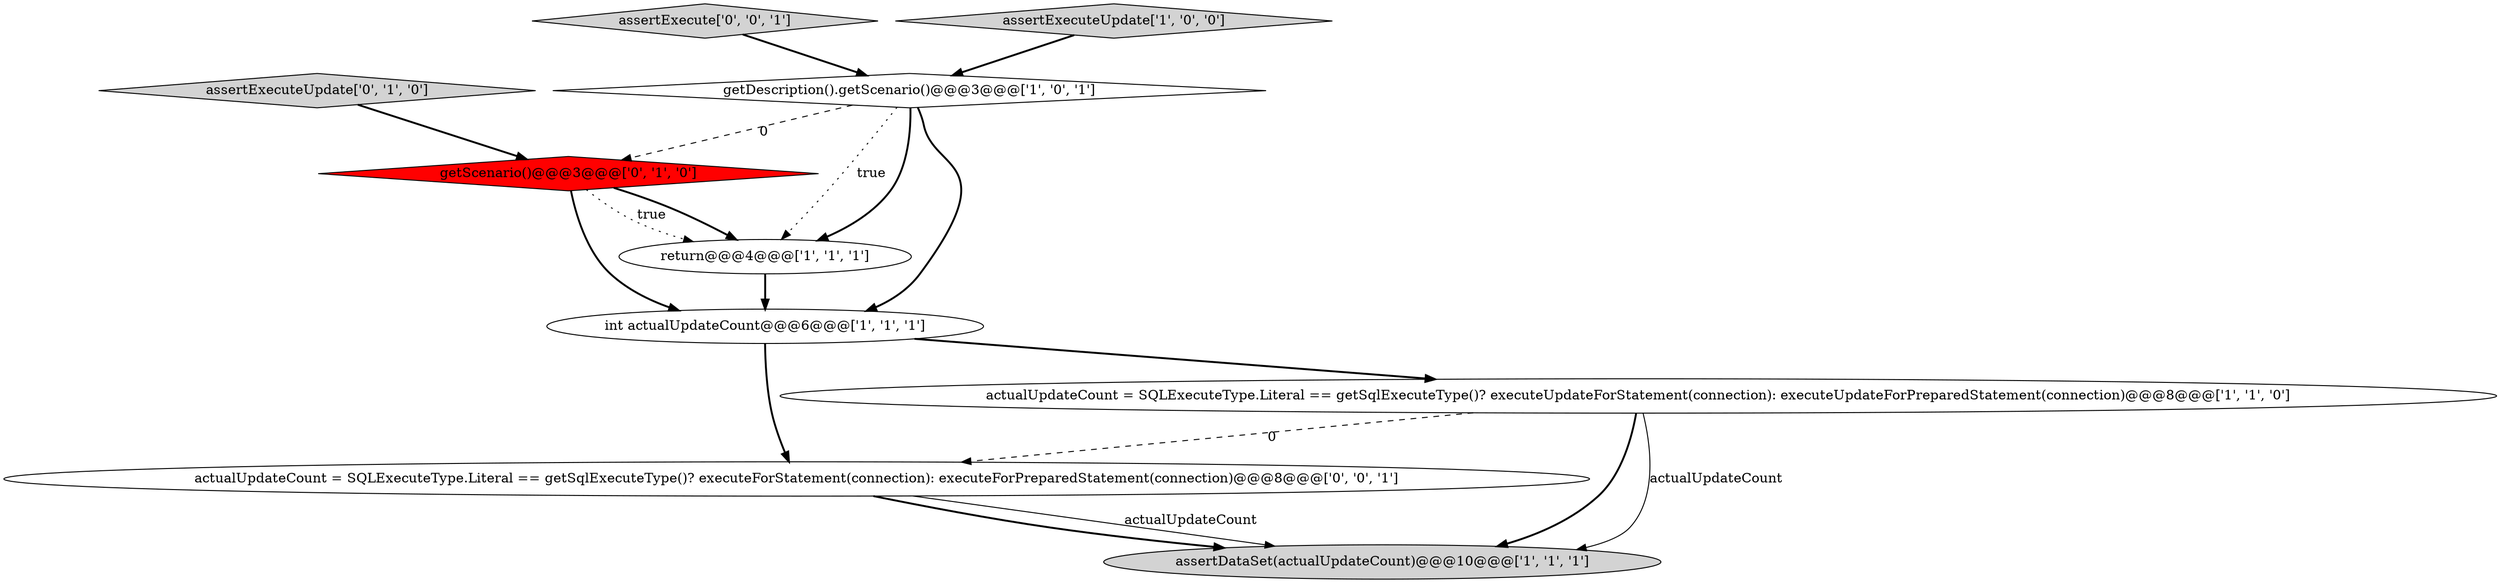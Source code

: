 digraph {
2 [style = filled, label = "assertDataSet(actualUpdateCount)@@@10@@@['1', '1', '1']", fillcolor = lightgray, shape = ellipse image = "AAA0AAABBB1BBB"];
9 [style = filled, label = "actualUpdateCount = SQLExecuteType.Literal == getSqlExecuteType()? executeForStatement(connection): executeForPreparedStatement(connection)@@@8@@@['0', '0', '1']", fillcolor = white, shape = ellipse image = "AAA0AAABBB3BBB"];
3 [style = filled, label = "actualUpdateCount = SQLExecuteType.Literal == getSqlExecuteType()? executeUpdateForStatement(connection): executeUpdateForPreparedStatement(connection)@@@8@@@['1', '1', '0']", fillcolor = white, shape = ellipse image = "AAA0AAABBB1BBB"];
4 [style = filled, label = "getDescription().getScenario()@@@3@@@['1', '0', '1']", fillcolor = white, shape = diamond image = "AAA0AAABBB1BBB"];
8 [style = filled, label = "assertExecute['0', '0', '1']", fillcolor = lightgray, shape = diamond image = "AAA0AAABBB3BBB"];
7 [style = filled, label = "getScenario()@@@3@@@['0', '1', '0']", fillcolor = red, shape = diamond image = "AAA1AAABBB2BBB"];
6 [style = filled, label = "assertExecuteUpdate['0', '1', '0']", fillcolor = lightgray, shape = diamond image = "AAA0AAABBB2BBB"];
1 [style = filled, label = "assertExecuteUpdate['1', '0', '0']", fillcolor = lightgray, shape = diamond image = "AAA0AAABBB1BBB"];
0 [style = filled, label = "int actualUpdateCount@@@6@@@['1', '1', '1']", fillcolor = white, shape = ellipse image = "AAA0AAABBB1BBB"];
5 [style = filled, label = "return@@@4@@@['1', '1', '1']", fillcolor = white, shape = ellipse image = "AAA0AAABBB1BBB"];
0->3 [style = bold, label=""];
4->5 [style = dotted, label="true"];
1->4 [style = bold, label=""];
7->5 [style = bold, label=""];
7->0 [style = bold, label=""];
0->9 [style = bold, label=""];
3->2 [style = solid, label="actualUpdateCount"];
8->4 [style = bold, label=""];
9->2 [style = solid, label="actualUpdateCount"];
3->2 [style = bold, label=""];
5->0 [style = bold, label=""];
6->7 [style = bold, label=""];
3->9 [style = dashed, label="0"];
9->2 [style = bold, label=""];
4->5 [style = bold, label=""];
4->7 [style = dashed, label="0"];
4->0 [style = bold, label=""];
7->5 [style = dotted, label="true"];
}
